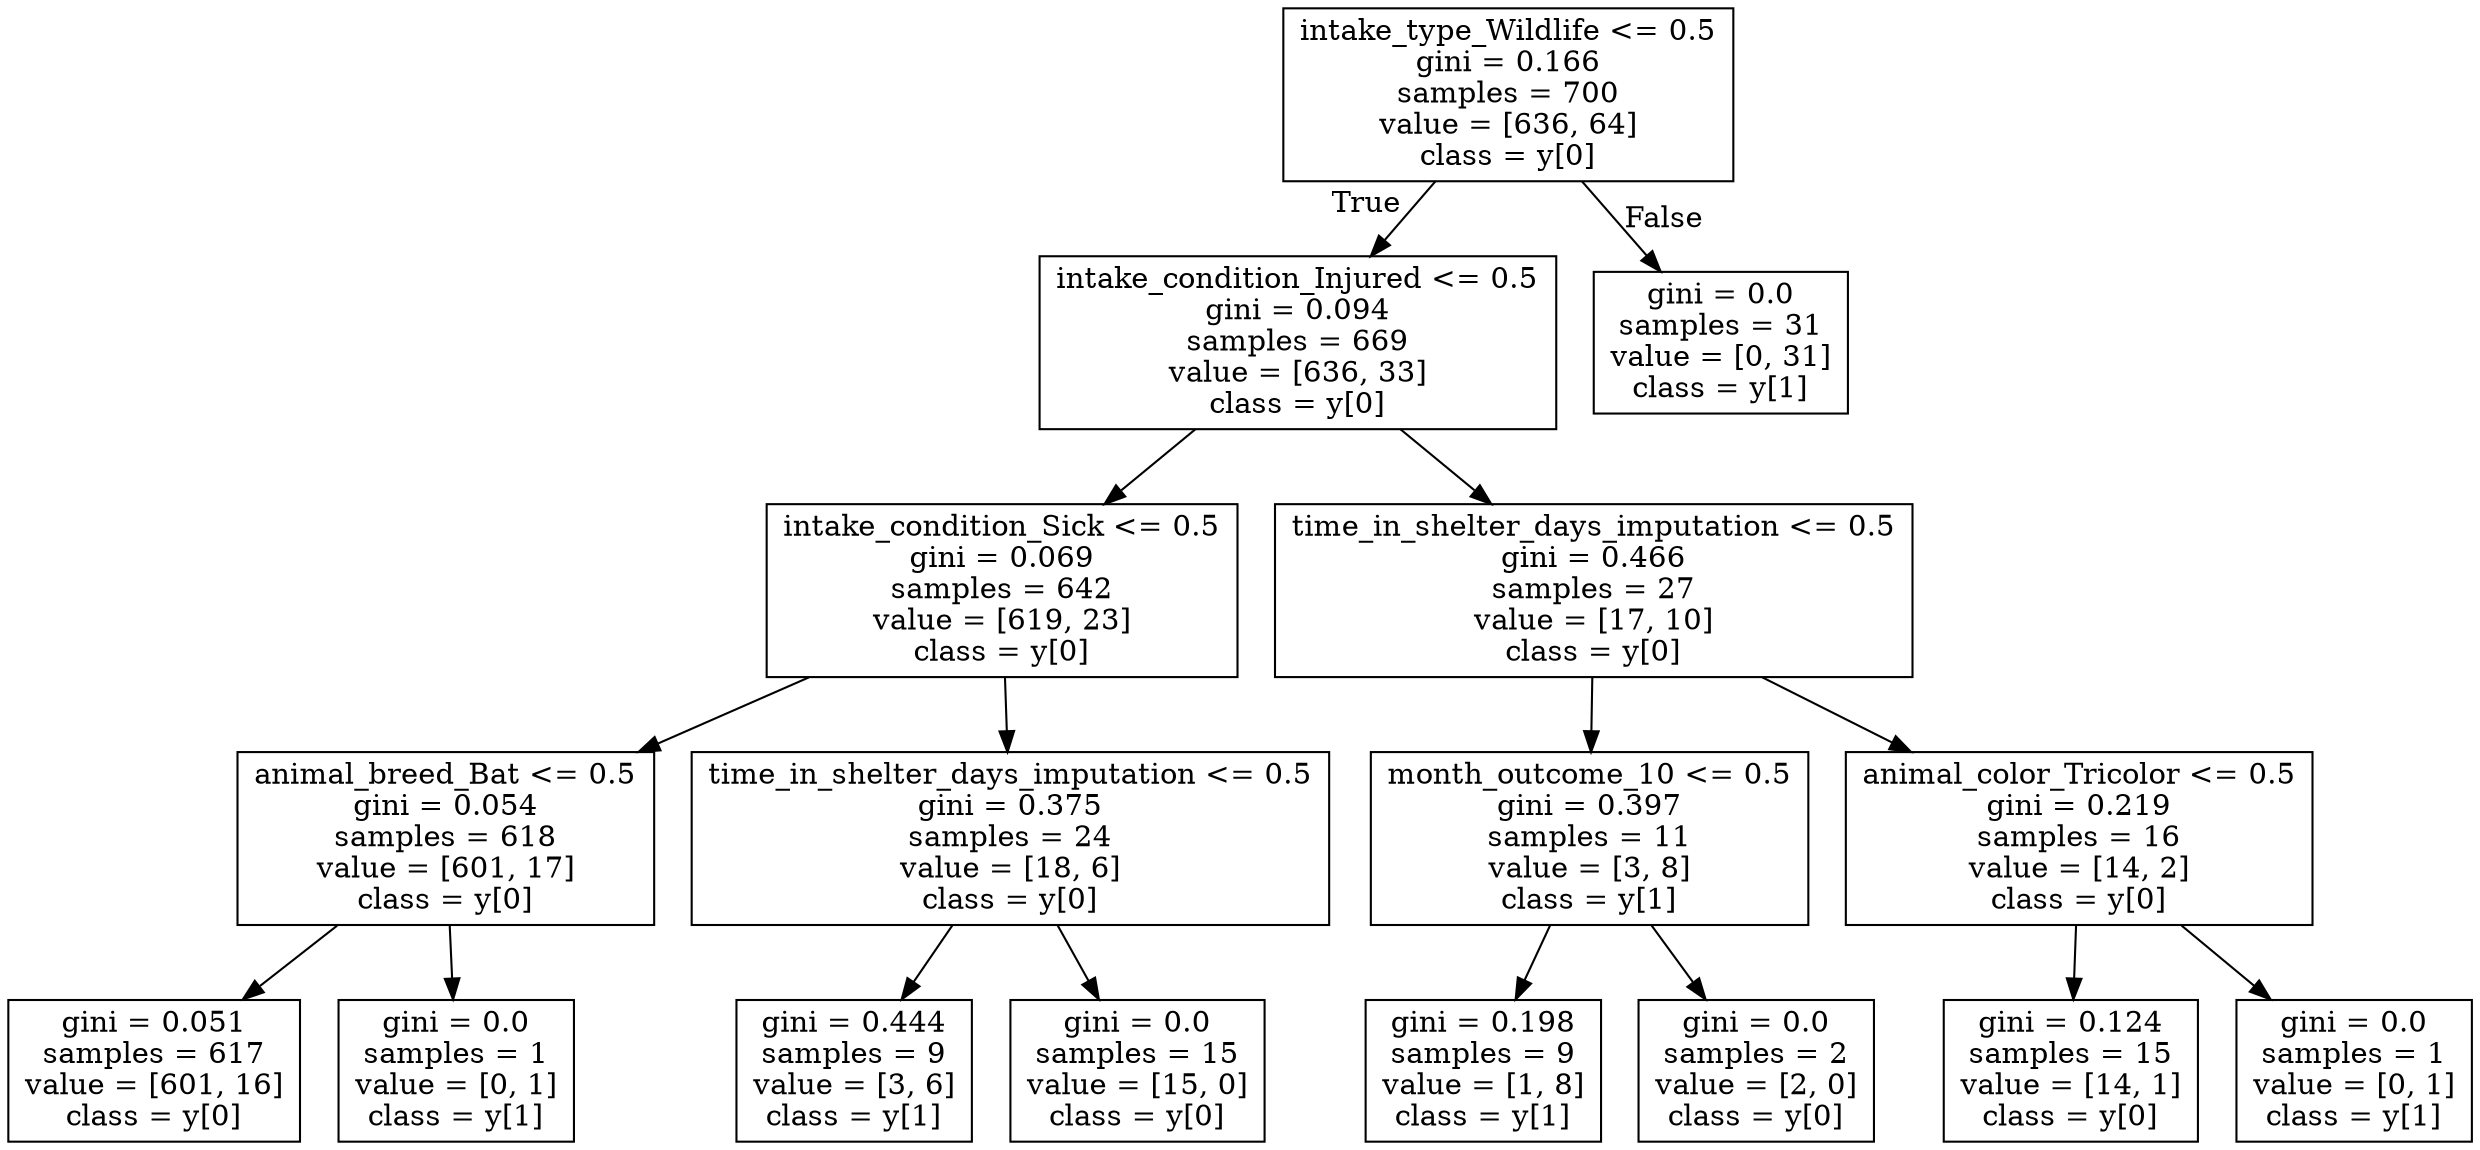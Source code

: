 digraph Tree {
node [shape=box] ;
0 [label="intake_type_Wildlife <= 0.5\ngini = 0.166\nsamples = 700\nvalue = [636, 64]\nclass = y[0]"] ;
1 [label="intake_condition_Injured <= 0.5\ngini = 0.094\nsamples = 669\nvalue = [636, 33]\nclass = y[0]"] ;
0 -> 1 [labeldistance=2.5, labelangle=45, headlabel="True"] ;
2 [label="intake_condition_Sick <= 0.5\ngini = 0.069\nsamples = 642\nvalue = [619, 23]\nclass = y[0]"] ;
1 -> 2 ;
3 [label="animal_breed_Bat <= 0.5\ngini = 0.054\nsamples = 618\nvalue = [601, 17]\nclass = y[0]"] ;
2 -> 3 ;
4 [label="gini = 0.051\nsamples = 617\nvalue = [601, 16]\nclass = y[0]"] ;
3 -> 4 ;
5 [label="gini = 0.0\nsamples = 1\nvalue = [0, 1]\nclass = y[1]"] ;
3 -> 5 ;
6 [label="time_in_shelter_days_imputation <= 0.5\ngini = 0.375\nsamples = 24\nvalue = [18, 6]\nclass = y[0]"] ;
2 -> 6 ;
7 [label="gini = 0.444\nsamples = 9\nvalue = [3, 6]\nclass = y[1]"] ;
6 -> 7 ;
8 [label="gini = 0.0\nsamples = 15\nvalue = [15, 0]\nclass = y[0]"] ;
6 -> 8 ;
9 [label="time_in_shelter_days_imputation <= 0.5\ngini = 0.466\nsamples = 27\nvalue = [17, 10]\nclass = y[0]"] ;
1 -> 9 ;
10 [label="month_outcome_10 <= 0.5\ngini = 0.397\nsamples = 11\nvalue = [3, 8]\nclass = y[1]"] ;
9 -> 10 ;
11 [label="gini = 0.198\nsamples = 9\nvalue = [1, 8]\nclass = y[1]"] ;
10 -> 11 ;
12 [label="gini = 0.0\nsamples = 2\nvalue = [2, 0]\nclass = y[0]"] ;
10 -> 12 ;
13 [label="animal_color_Tricolor <= 0.5\ngini = 0.219\nsamples = 16\nvalue = [14, 2]\nclass = y[0]"] ;
9 -> 13 ;
14 [label="gini = 0.124\nsamples = 15\nvalue = [14, 1]\nclass = y[0]"] ;
13 -> 14 ;
15 [label="gini = 0.0\nsamples = 1\nvalue = [0, 1]\nclass = y[1]"] ;
13 -> 15 ;
16 [label="gini = 0.0\nsamples = 31\nvalue = [0, 31]\nclass = y[1]"] ;
0 -> 16 [labeldistance=2.5, labelangle=-45, headlabel="False"] ;
}